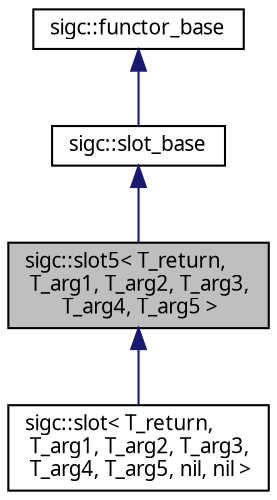 digraph "sigc::slot5&lt; T_return, T_arg1, T_arg2, T_arg3, T_arg4, T_arg5 &gt;"
{
  edge [fontname="Sans",fontsize="10",labelfontname="Sans",labelfontsize="10"];
  node [fontname="Sans",fontsize="10",shape=record];
  Node1 [label="sigc::slot5\< T_return,\l T_arg1, T_arg2, T_arg3,\l T_arg4, T_arg5 \>",height=0.2,width=0.4,color="black", fillcolor="grey75", style="filled" fontcolor="black"];
  Node2 -> Node1 [dir="back",color="midnightblue",fontsize="10",style="solid",fontname="Sans"];
  Node2 [label="sigc::slot_base",height=0.2,width=0.4,color="black", fillcolor="white", style="filled",URL="$classsigc_1_1slot__base.html",tooltip="Base type for slots."];
  Node3 -> Node2 [dir="back",color="midnightblue",fontsize="10",style="solid",fontname="Sans"];
  Node3 [label="sigc::functor_base",height=0.2,width=0.4,color="black", fillcolor="white", style="filled",URL="$structsigc_1_1functor__base.html",tooltip="A hint to the compiler."];
  Node1 -> Node4 [dir="back",color="midnightblue",fontsize="10",style="solid",fontname="Sans"];
  Node4 [label="sigc::slot\< T_return,\l T_arg1, T_arg2, T_arg3,\l T_arg4, T_arg5, nil, nil \>",height=0.2,width=0.4,color="black", fillcolor="white", style="filled",URL="$classsigc_1_1slot_3_01T__return_00_01T__arg1_00_01T__arg2_00_01T__arg3_00_01T__arg4_00_01T__arg5_00_01nil_00_01nil_01_4.html",tooltip="Convenience wrapper for the numbered sigc::slot5 template."];
}
